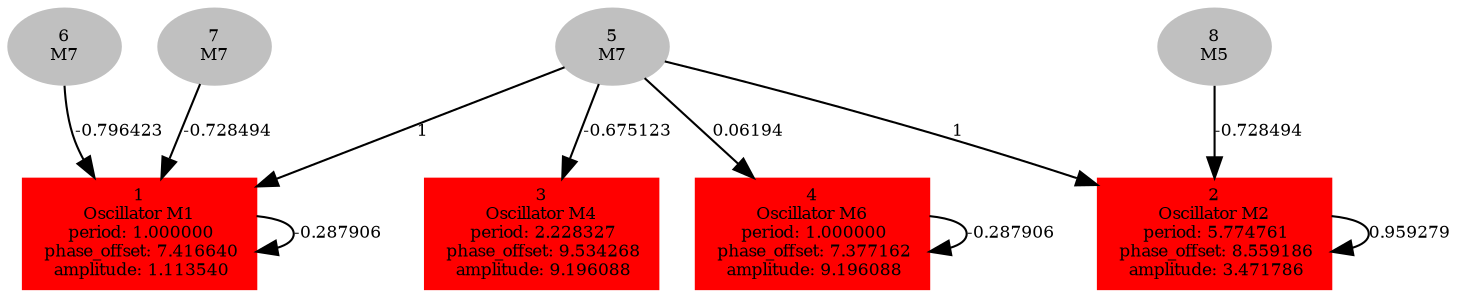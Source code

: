  digraph g{ forcelabels=true;
1 [label=<1<BR />Oscillator M1<BR /> period: 1.000000<BR /> phase_offset: 7.416640<BR /> amplitude: 1.113540>, shape=box,color=red,style=filled,fontsize=8];2 [label=<2<BR />Oscillator M2<BR /> period: 5.774761<BR /> phase_offset: 8.559186<BR /> amplitude: 3.471786>, shape=box,color=red,style=filled,fontsize=8];3 [label=<3<BR />Oscillator M4<BR /> period: 2.228327<BR /> phase_offset: 9.534268<BR /> amplitude: 9.196088>, shape=box,color=red,style=filled,fontsize=8];4 [label=<4<BR />Oscillator M6<BR /> period: 1.000000<BR /> phase_offset: 7.377162<BR /> amplitude: 9.196088>, shape=box,color=red,style=filled,fontsize=8];5[label=<5<BR/>M7>,color="grey",style=filled,fontsize=8];
6[label=<6<BR/>M7>,color="grey",style=filled,fontsize=8];
7[label=<7<BR/>M7>,color="grey",style=filled,fontsize=8];
8[label=<8<BR/>M5>,color="grey",style=filled,fontsize=8];
1 -> 1[label="-0.287906 ",fontsize="8"];
2 -> 2[label="0.959279 ",fontsize="8"];
4 -> 4[label="-0.287906 ",fontsize="8"];
5 -> 1[label="1 ",fontsize="8"];
5 -> 2[label="1 ",fontsize="8"];
5 -> 3[label="-0.675123 ",fontsize="8"];
5 -> 4[label="0.06194 ",fontsize="8"];
6 -> 1[label="-0.796423 ",fontsize="8"];
7 -> 1[label="-0.728494 ",fontsize="8"];
8 -> 2[label="-0.728494 ",fontsize="8"];
 }
